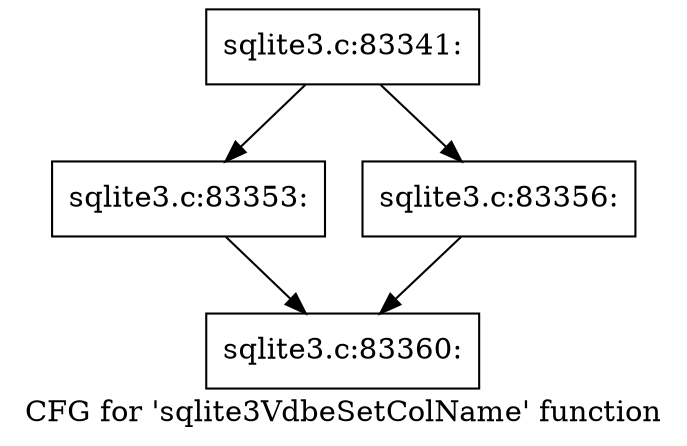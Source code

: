 digraph "CFG for 'sqlite3VdbeSetColName' function" {
	label="CFG for 'sqlite3VdbeSetColName' function";

	Node0x55c0f8626180 [shape=record,label="{sqlite3.c:83341:}"];
	Node0x55c0f8626180 -> Node0x55c0f862acb0;
	Node0x55c0f8626180 -> Node0x55c0f862ad00;
	Node0x55c0f862acb0 [shape=record,label="{sqlite3.c:83353:}"];
	Node0x55c0f862acb0 -> Node0x55c0f8626300;
	Node0x55c0f862ad00 [shape=record,label="{sqlite3.c:83356:}"];
	Node0x55c0f862ad00 -> Node0x55c0f8626300;
	Node0x55c0f8626300 [shape=record,label="{sqlite3.c:83360:}"];
}

